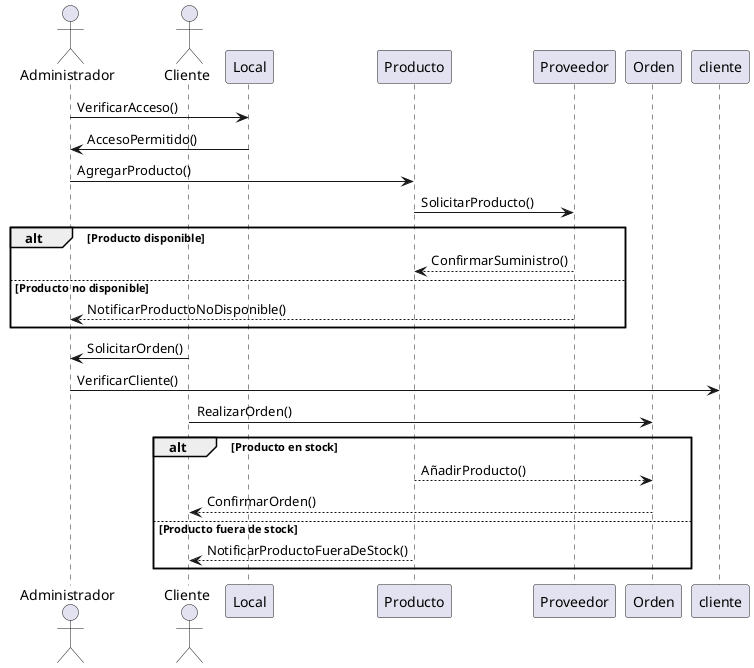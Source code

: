 @startuml Completo
actor Administrador as admin
actor Cliente as client

participant Local as local
participant Producto as producto
participant Proveedor as proveedor
participant Orden as orden

admin -> local : VerificarAcceso()
local -> admin : AccesoPermitido()

admin -> producto : AgregarProducto()
producto -> proveedor : SolicitarProducto()

alt Producto disponible
    proveedor --> producto : ConfirmarSuministro()
else Producto no disponible
    proveedor --> admin : NotificarProductoNoDisponible()
end

client -> admin : SolicitarOrden()
admin -> cliente : VerificarCliente()
client -> orden : RealizarOrden()

alt Producto en stock
    producto --> orden : AñadirProducto()
    orden --> client : ConfirmarOrden()
else Producto fuera de stock
    producto --> client : NotificarProductoFueraDeStock()
end

@enduml